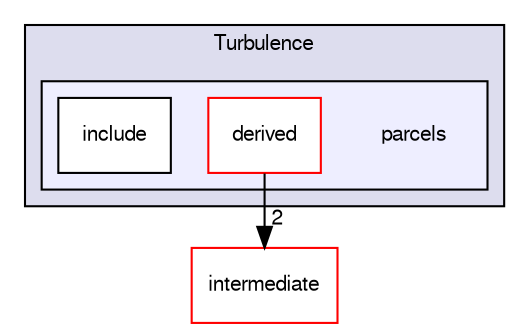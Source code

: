 digraph "src/lagrangian/Turbulence/parcels" {
  bgcolor=transparent;
  compound=true
  node [ fontsize="10", fontname="FreeSans"];
  edge [ labelfontsize="10", labelfontname="FreeSans"];
  subgraph clusterdir_ce40000b81d612d5fbf927a8837e733e {
    graph [ bgcolor="#ddddee", pencolor="black", label="Turbulence" fontname="FreeSans", fontsize="10", URL="dir_ce40000b81d612d5fbf927a8837e733e.html"]
  subgraph clusterdir_eccc6acf69d40d39b66d8b89f7c56ec0 {
    graph [ bgcolor="#eeeeff", pencolor="black", label="" URL="dir_eccc6acf69d40d39b66d8b89f7c56ec0.html"];
    dir_eccc6acf69d40d39b66d8b89f7c56ec0 [shape=plaintext label="parcels"];
    dir_5b45518b9088d5d7c73af6b08e172275 [shape=box label="derived" color="red" fillcolor="white" style="filled" URL="dir_5b45518b9088d5d7c73af6b08e172275.html"];
    dir_0ef9e0f7879e3430d2ca1332d6e6bc48 [shape=box label="include" color="black" fillcolor="white" style="filled" URL="dir_0ef9e0f7879e3430d2ca1332d6e6bc48.html"];
  }
  }
  dir_d3c32a493136c130c1f0d51f4f35c297 [shape=box label="intermediate" color="red" URL="dir_d3c32a493136c130c1f0d51f4f35c297.html"];
  dir_5b45518b9088d5d7c73af6b08e172275->dir_d3c32a493136c130c1f0d51f4f35c297 [headlabel="2", labeldistance=1.5 headhref="dir_001289_001214.html"];
}
